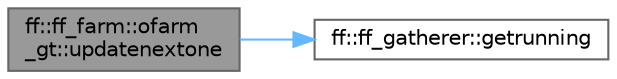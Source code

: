 digraph "ff::ff_farm::ofarm_gt::updatenextone"
{
 // LATEX_PDF_SIZE
  bgcolor="transparent";
  edge [fontname=Helvetica,fontsize=10,labelfontname=Helvetica,labelfontsize=10];
  node [fontname=Helvetica,fontsize=10,shape=box,height=0.2,width=0.4];
  rankdir="LR";
  Node1 [id="Node000001",label="ff::ff_farm::ofarm\l_gt::updatenextone",height=0.2,width=0.4,color="gray40", fillcolor="grey60", style="filled", fontcolor="black",tooltip=" "];
  Node1 -> Node2 [id="edge1_Node000001_Node000002",color="steelblue1",style="solid",tooltip=" "];
  Node2 [id="Node000002",label="ff::ff_gatherer::getrunning",height=0.2,width=0.4,color="grey40", fillcolor="white", style="filled",URL="$classff_1_1ff__gatherer.html#a06a7b49dca58753e8bb91a347adde5b0",tooltip=" "];
}

